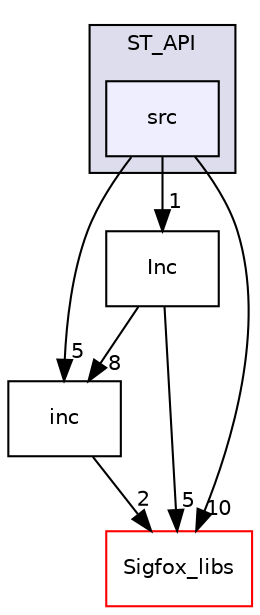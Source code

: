 digraph "C:/Users/hendrick.goncalves/Documents/GenericPushButton_Doxygne/Generic_Push_Button/ST_API/src" {
  compound=true
  node [ fontsize="10", fontname="Helvetica"];
  edge [ labelfontsize="10", labelfontname="Helvetica"];
  subgraph clusterdir_21ada2b64b77fd55dcba91e56747eb15 {
    graph [ bgcolor="#ddddee", pencolor="black", label="ST_API" fontname="Helvetica", fontsize="10", URL="dir_21ada2b64b77fd55dcba91e56747eb15.html"]
  dir_60a1b929f502186bc4a893a270963952 [shape=box, label="src", style="filled", fillcolor="#eeeeff", pencolor="black", URL="dir_60a1b929f502186bc4a893a270963952.html"];
  }
  dir_86f481e7c7e3352fbdbbb0525c92e8e6 [shape=box label="inc" URL="dir_86f481e7c7e3352fbdbbb0525c92e8e6.html"];
  dir_ffee91cc668c9e471950db577f2ca9ad [shape=box label="Inc" URL="dir_ffee91cc668c9e471950db577f2ca9ad.html"];
  dir_18f15354633d1b1c03a46d83828bf022 [shape=box label="Sigfox_libs" fillcolor="white" style="filled" color="red" URL="dir_18f15354633d1b1c03a46d83828bf022.html"];
  dir_86f481e7c7e3352fbdbbb0525c92e8e6->dir_18f15354633d1b1c03a46d83828bf022 [headlabel="2", labeldistance=1.5 headhref="dir_000021_000017.html"];
  dir_ffee91cc668c9e471950db577f2ca9ad->dir_86f481e7c7e3352fbdbbb0525c92e8e6 [headlabel="8", labeldistance=1.5 headhref="dir_000016_000021.html"];
  dir_ffee91cc668c9e471950db577f2ca9ad->dir_18f15354633d1b1c03a46d83828bf022 [headlabel="5", labeldistance=1.5 headhref="dir_000016_000017.html"];
  dir_60a1b929f502186bc4a893a270963952->dir_86f481e7c7e3352fbdbbb0525c92e8e6 [headlabel="5", labeldistance=1.5 headhref="dir_000022_000021.html"];
  dir_60a1b929f502186bc4a893a270963952->dir_ffee91cc668c9e471950db577f2ca9ad [headlabel="1", labeldistance=1.5 headhref="dir_000022_000016.html"];
  dir_60a1b929f502186bc4a893a270963952->dir_18f15354633d1b1c03a46d83828bf022 [headlabel="10", labeldistance=1.5 headhref="dir_000022_000017.html"];
}
